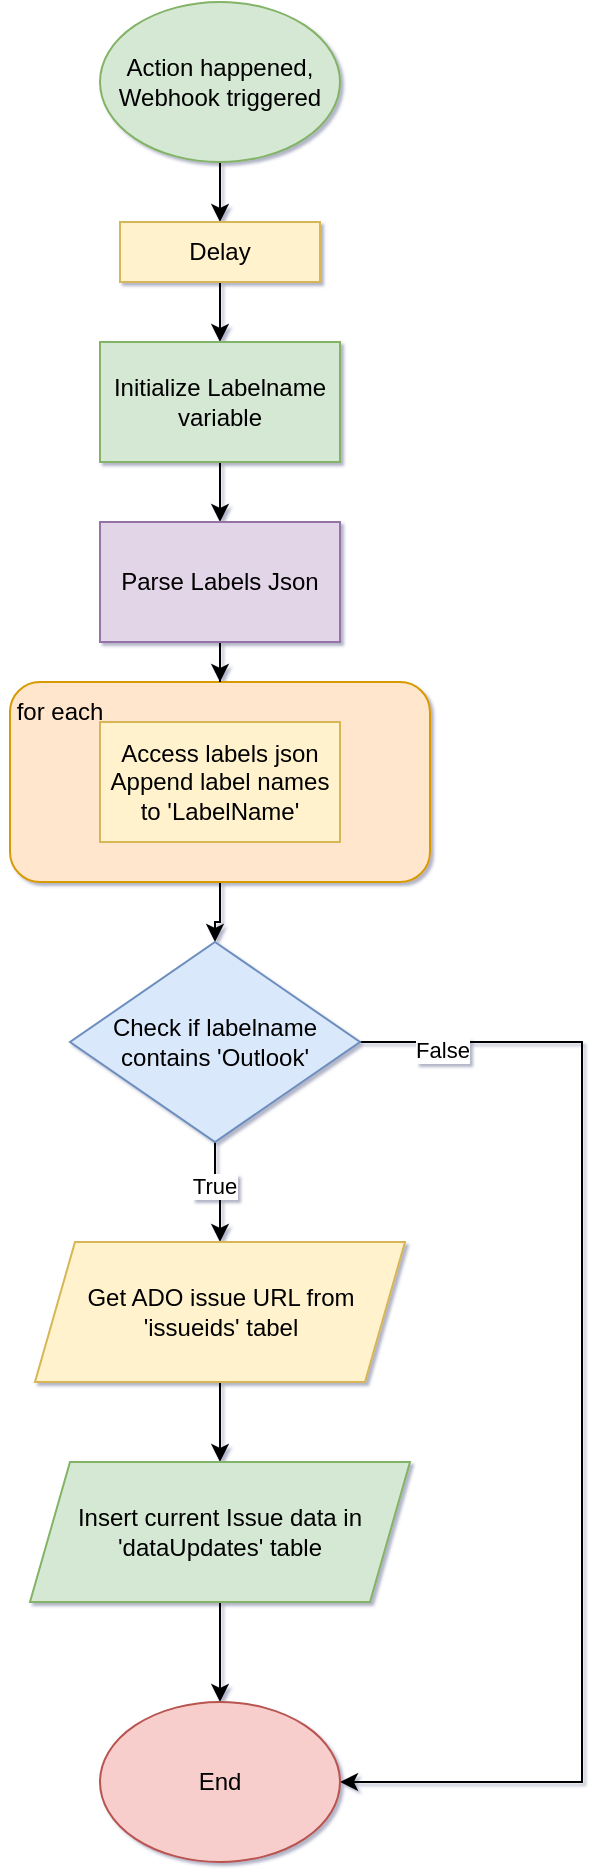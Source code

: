 <mxfile version="21.6.1" type="github">
  <diagram name="Page-1" id="bBgiitlyDcpdIgE6tAXf">
    <mxGraphModel dx="746" dy="454" grid="1" gridSize="10" guides="1" tooltips="1" connect="1" arrows="1" fold="1" page="1" pageScale="1" pageWidth="850" pageHeight="1100" math="0" shadow="1">
      <root>
        <mxCell id="0" />
        <mxCell id="1" parent="0" />
        <mxCell id="7RVt2NxjOgcvbm3KxZOH-14" value="" style="edgeStyle=orthogonalEdgeStyle;rounded=0;orthogonalLoop=1;jettySize=auto;html=1;" edge="1" parent="1" source="7RVt2NxjOgcvbm3KxZOH-10" target="7RVt2NxjOgcvbm3KxZOH-13">
          <mxGeometry relative="1" as="geometry" />
        </mxCell>
        <mxCell id="7RVt2NxjOgcvbm3KxZOH-10" value="" style="rounded=1;whiteSpace=wrap;html=1;fillColor=#ffe6cc;strokeColor=#d79b00;" vertex="1" parent="1">
          <mxGeometry x="135" y="360" width="210" height="100" as="geometry" />
        </mxCell>
        <mxCell id="7RVt2NxjOgcvbm3KxZOH-3" value="" style="edgeStyle=orthogonalEdgeStyle;rounded=0;orthogonalLoop=1;jettySize=auto;html=1;" edge="1" parent="1" source="7RVt2NxjOgcvbm3KxZOH-1" target="7RVt2NxjOgcvbm3KxZOH-2">
          <mxGeometry relative="1" as="geometry" />
        </mxCell>
        <mxCell id="7RVt2NxjOgcvbm3KxZOH-1" value="Action happened,&lt;br&gt;Webhook triggered" style="ellipse;whiteSpace=wrap;html=1;fillColor=#d5e8d4;strokeColor=#82b366;" vertex="1" parent="1">
          <mxGeometry x="180" y="20" width="120" height="80" as="geometry" />
        </mxCell>
        <mxCell id="7RVt2NxjOgcvbm3KxZOH-5" style="edgeStyle=orthogonalEdgeStyle;rounded=0;orthogonalLoop=1;jettySize=auto;html=1;exitX=0.5;exitY=1;exitDx=0;exitDy=0;entryX=0.5;entryY=0;entryDx=0;entryDy=0;" edge="1" parent="1" source="7RVt2NxjOgcvbm3KxZOH-2" target="7RVt2NxjOgcvbm3KxZOH-4">
          <mxGeometry relative="1" as="geometry" />
        </mxCell>
        <mxCell id="7RVt2NxjOgcvbm3KxZOH-2" value="Delay" style="rounded=0;whiteSpace=wrap;html=1;fillColor=#fff2cc;strokeColor=#d6b656;" vertex="1" parent="1">
          <mxGeometry x="190" y="130" width="100" height="30" as="geometry" />
        </mxCell>
        <mxCell id="7RVt2NxjOgcvbm3KxZOH-7" value="" style="edgeStyle=orthogonalEdgeStyle;rounded=0;orthogonalLoop=1;jettySize=auto;html=1;" edge="1" parent="1" source="7RVt2NxjOgcvbm3KxZOH-4" target="7RVt2NxjOgcvbm3KxZOH-6">
          <mxGeometry relative="1" as="geometry" />
        </mxCell>
        <mxCell id="7RVt2NxjOgcvbm3KxZOH-4" value="Initialize Labelname variable" style="rounded=0;whiteSpace=wrap;html=1;fillColor=#d5e8d4;strokeColor=#82b366;" vertex="1" parent="1">
          <mxGeometry x="180" y="190" width="120" height="60" as="geometry" />
        </mxCell>
        <mxCell id="7RVt2NxjOgcvbm3KxZOH-11" style="edgeStyle=orthogonalEdgeStyle;rounded=0;orthogonalLoop=1;jettySize=auto;html=1;exitX=0.5;exitY=1;exitDx=0;exitDy=0;" edge="1" parent="1" source="7RVt2NxjOgcvbm3KxZOH-6" target="7RVt2NxjOgcvbm3KxZOH-10">
          <mxGeometry relative="1" as="geometry" />
        </mxCell>
        <mxCell id="7RVt2NxjOgcvbm3KxZOH-6" value="Parse Labels Json" style="rounded=0;whiteSpace=wrap;html=1;fillColor=#e1d5e7;strokeColor=#9673a6;" vertex="1" parent="1">
          <mxGeometry x="180" y="280" width="120" height="60" as="geometry" />
        </mxCell>
        <mxCell id="7RVt2NxjOgcvbm3KxZOH-8" value="Access labels json&lt;br&gt;Append label names to &#39;LabelName&#39;" style="rounded=0;whiteSpace=wrap;html=1;fillColor=#fff2cc;strokeColor=#d6b656;" vertex="1" parent="1">
          <mxGeometry x="180" y="380" width="120" height="60" as="geometry" />
        </mxCell>
        <mxCell id="7RVt2NxjOgcvbm3KxZOH-12" value="for each" style="text;html=1;strokeColor=none;fillColor=none;align=center;verticalAlign=middle;whiteSpace=wrap;rounded=0;" vertex="1" parent="1">
          <mxGeometry x="130" y="360" width="60" height="30" as="geometry" />
        </mxCell>
        <mxCell id="7RVt2NxjOgcvbm3KxZOH-18" value="" style="edgeStyle=orthogonalEdgeStyle;rounded=0;orthogonalLoop=1;jettySize=auto;html=1;" edge="1" parent="1" source="7RVt2NxjOgcvbm3KxZOH-13" target="7RVt2NxjOgcvbm3KxZOH-17">
          <mxGeometry relative="1" as="geometry" />
        </mxCell>
        <mxCell id="7RVt2NxjOgcvbm3KxZOH-21" value="True" style="edgeLabel;html=1;align=center;verticalAlign=middle;resizable=0;points=[];" vertex="1" connectable="0" parent="7RVt2NxjOgcvbm3KxZOH-18">
          <mxGeometry x="-0.173" y="-1" relative="1" as="geometry">
            <mxPoint as="offset" />
          </mxGeometry>
        </mxCell>
        <mxCell id="7RVt2NxjOgcvbm3KxZOH-24" style="edgeStyle=orthogonalEdgeStyle;rounded=0;orthogonalLoop=1;jettySize=auto;html=1;exitX=1;exitY=0.5;exitDx=0;exitDy=0;entryX=1;entryY=0.5;entryDx=0;entryDy=0;" edge="1" parent="1" source="7RVt2NxjOgcvbm3KxZOH-13" target="7RVt2NxjOgcvbm3KxZOH-22">
          <mxGeometry relative="1" as="geometry">
            <mxPoint x="420" y="900" as="targetPoint" />
            <Array as="points">
              <mxPoint x="421" y="540" />
              <mxPoint x="421" y="910" />
            </Array>
          </mxGeometry>
        </mxCell>
        <mxCell id="7RVt2NxjOgcvbm3KxZOH-26" value="False" style="edgeLabel;html=1;align=center;verticalAlign=middle;resizable=0;points=[];" vertex="1" connectable="0" parent="7RVt2NxjOgcvbm3KxZOH-24">
          <mxGeometry x="-0.863" y="-4" relative="1" as="geometry">
            <mxPoint as="offset" />
          </mxGeometry>
        </mxCell>
        <mxCell id="7RVt2NxjOgcvbm3KxZOH-13" value="Check if labelname contains &#39;Outlook&#39;" style="rhombus;whiteSpace=wrap;html=1;fillColor=#dae8fc;strokeColor=#6c8ebf;" vertex="1" parent="1">
          <mxGeometry x="165" y="490" width="145" height="100" as="geometry" />
        </mxCell>
        <mxCell id="7RVt2NxjOgcvbm3KxZOH-20" value="" style="edgeStyle=orthogonalEdgeStyle;rounded=0;orthogonalLoop=1;jettySize=auto;html=1;" edge="1" parent="1" source="7RVt2NxjOgcvbm3KxZOH-17" target="7RVt2NxjOgcvbm3KxZOH-19">
          <mxGeometry relative="1" as="geometry" />
        </mxCell>
        <mxCell id="7RVt2NxjOgcvbm3KxZOH-17" value="Get ADO issue URL from &#39;issueids&#39; tabel" style="shape=parallelogram;perimeter=parallelogramPerimeter;whiteSpace=wrap;html=1;fixedSize=1;fillColor=#fff2cc;strokeColor=#d6b656;" vertex="1" parent="1">
          <mxGeometry x="147.5" y="640" width="185" height="70" as="geometry" />
        </mxCell>
        <mxCell id="7RVt2NxjOgcvbm3KxZOH-23" value="" style="edgeStyle=orthogonalEdgeStyle;rounded=0;orthogonalLoop=1;jettySize=auto;html=1;" edge="1" parent="1" source="7RVt2NxjOgcvbm3KxZOH-19" target="7RVt2NxjOgcvbm3KxZOH-22">
          <mxGeometry relative="1" as="geometry" />
        </mxCell>
        <mxCell id="7RVt2NxjOgcvbm3KxZOH-19" value="Insert current Issue data in &#39;dataUpdates&#39; table" style="shape=parallelogram;perimeter=parallelogramPerimeter;whiteSpace=wrap;html=1;fixedSize=1;fillColor=#d5e8d4;strokeColor=#82b366;" vertex="1" parent="1">
          <mxGeometry x="145" y="750" width="190" height="70" as="geometry" />
        </mxCell>
        <mxCell id="7RVt2NxjOgcvbm3KxZOH-22" value="End" style="ellipse;whiteSpace=wrap;html=1;fillColor=#f8cecc;strokeColor=#b85450;" vertex="1" parent="1">
          <mxGeometry x="180" y="870" width="120" height="80" as="geometry" />
        </mxCell>
      </root>
    </mxGraphModel>
  </diagram>
</mxfile>
